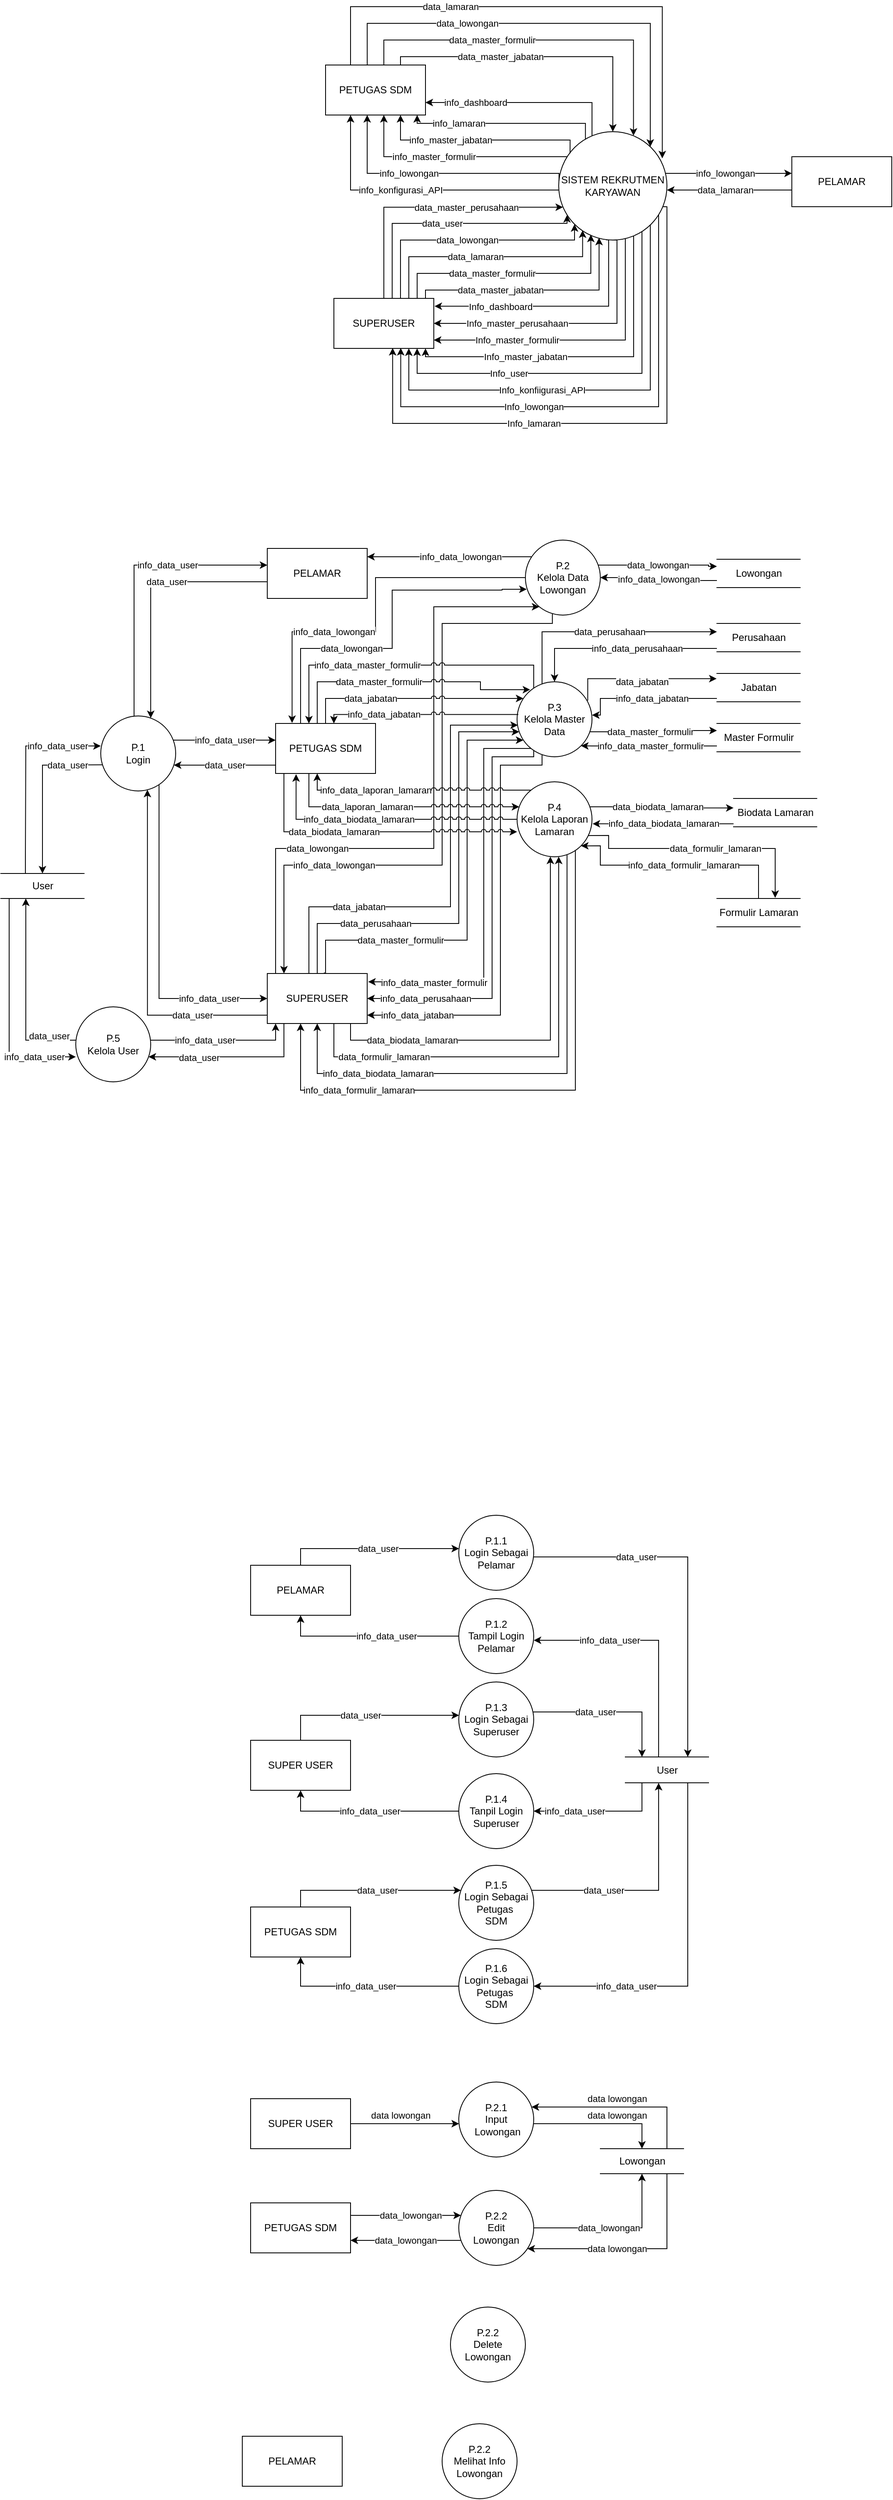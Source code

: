 <mxfile version="21.1.4" type="github">
  <diagram id="4OnkQuiGUajiTFqm5Er3" name="Page-1">
    <mxGraphModel dx="2225" dy="1805" grid="1" gridSize="10" guides="1" tooltips="1" connect="1" arrows="1" fold="1" page="1" pageScale="1" pageWidth="850" pageHeight="1100" math="0" shadow="0">
      <root>
        <mxCell id="0" />
        <mxCell id="1" parent="0" />
        <mxCell id="mXWuJuIeZDy16dcTsGSH-174" value="info_lamaran" style="edgeStyle=orthogonalEdgeStyle;rounded=0;orthogonalLoop=1;jettySize=auto;html=1;exitX=0.072;exitY=0.753;exitDx=0;exitDy=0;exitPerimeter=0;" parent="1" source="mXWuJuIeZDy16dcTsGSH-188" target="mXWuJuIeZDy16dcTsGSH-195" edge="1">
          <mxGeometry x="0.481" relative="1" as="geometry">
            <Array as="points">
              <mxPoint x="402" y="120" />
              <mxPoint x="200" y="120" />
            </Array>
            <mxPoint as="offset" />
            <mxPoint x="419.27" y="134.04" as="sourcePoint" />
            <mxPoint x="200" y="113" as="targetPoint" />
          </mxGeometry>
        </mxCell>
        <mxCell id="mXWuJuIeZDy16dcTsGSH-175" value="info_master_formulir" style="edgeStyle=orthogonalEdgeStyle;rounded=0;orthogonalLoop=1;jettySize=auto;html=1;" parent="1" source="mXWuJuIeZDy16dcTsGSH-188" target="mXWuJuIeZDy16dcTsGSH-195" edge="1">
          <mxGeometry x="0.186" relative="1" as="geometry">
            <Array as="points">
              <mxPoint x="160" y="160" />
            </Array>
            <mxPoint as="offset" />
          </mxGeometry>
        </mxCell>
        <mxCell id="mXWuJuIeZDy16dcTsGSH-176" value="info_konfigurasi_API" style="edgeStyle=orthogonalEdgeStyle;rounded=0;orthogonalLoop=1;jettySize=auto;html=1;entryX=0.25;entryY=1;entryDx=0;entryDy=0;" parent="1" source="mXWuJuIeZDy16dcTsGSH-188" target="mXWuJuIeZDy16dcTsGSH-195" edge="1">
          <mxGeometry x="0.118" relative="1" as="geometry">
            <Array as="points">
              <mxPoint x="120" y="200" />
            </Array>
            <mxPoint as="offset" />
            <mxPoint x="120" y="120" as="targetPoint" />
          </mxGeometry>
        </mxCell>
        <mxCell id="mXWuJuIeZDy16dcTsGSH-177" value="info_dashboard" style="edgeStyle=orthogonalEdgeStyle;rounded=0;orthogonalLoop=1;jettySize=auto;html=1;entryX=1;entryY=0.75;entryDx=0;entryDy=0;" parent="1" source="mXWuJuIeZDy16dcTsGSH-188" target="mXWuJuIeZDy16dcTsGSH-195" edge="1">
          <mxGeometry x="0.5" relative="1" as="geometry">
            <Array as="points">
              <mxPoint x="410" y="95" />
            </Array>
            <mxPoint as="offset" />
          </mxGeometry>
        </mxCell>
        <mxCell id="mXWuJuIeZDy16dcTsGSH-178" value="data_lowongan" style="edgeStyle=orthogonalEdgeStyle;rounded=0;orthogonalLoop=1;jettySize=auto;html=1;exitX=0.417;exitY=0;exitDx=0;exitDy=0;exitPerimeter=0;" parent="1" source="mXWuJuIeZDy16dcTsGSH-195" target="mXWuJuIeZDy16dcTsGSH-188" edge="1">
          <mxGeometry x="-0.368" relative="1" as="geometry">
            <Array as="points">
              <mxPoint x="140" />
              <mxPoint x="480" />
            </Array>
            <mxPoint as="offset" />
          </mxGeometry>
        </mxCell>
        <mxCell id="mXWuJuIeZDy16dcTsGSH-179" value="info_lowongan" style="edgeStyle=orthogonalEdgeStyle;rounded=0;orthogonalLoop=1;jettySize=auto;html=1;entryX=0;entryY=0.333;entryDx=0;entryDy=0;entryPerimeter=0;" parent="1" source="mXWuJuIeZDy16dcTsGSH-188" target="mXWuJuIeZDy16dcTsGSH-197" edge="1">
          <mxGeometry x="-0.054" relative="1" as="geometry">
            <Array as="points">
              <mxPoint x="510" y="180" />
              <mxPoint x="510" y="180" />
            </Array>
            <mxPoint as="offset" />
            <mxPoint x="648" y="170" as="targetPoint" />
          </mxGeometry>
        </mxCell>
        <mxCell id="mXWuJuIeZDy16dcTsGSH-180" value="Info_master_jabatan" style="edgeStyle=orthogonalEdgeStyle;rounded=0;orthogonalLoop=1;jettySize=auto;html=1;" parent="1" source="mXWuJuIeZDy16dcTsGSH-188" edge="1">
          <mxGeometry x="0.358" relative="1" as="geometry">
            <mxPoint x="210" y="390" as="targetPoint" />
            <Array as="points">
              <mxPoint x="460" y="400" />
              <mxPoint x="210" y="400" />
            </Array>
            <mxPoint as="offset" />
          </mxGeometry>
        </mxCell>
        <mxCell id="mXWuJuIeZDy16dcTsGSH-181" value="Info_master_formulir" style="edgeStyle=orthogonalEdgeStyle;rounded=0;orthogonalLoop=1;jettySize=auto;html=1;" parent="1" source="mXWuJuIeZDy16dcTsGSH-188" target="mXWuJuIeZDy16dcTsGSH-204" edge="1">
          <mxGeometry x="0.431" relative="1" as="geometry">
            <mxPoint x="230" y="380" as="targetPoint" />
            <Array as="points">
              <mxPoint x="450" y="380" />
            </Array>
            <mxPoint as="offset" />
          </mxGeometry>
        </mxCell>
        <mxCell id="mXWuJuIeZDy16dcTsGSH-182" value="Info_master_perusahaan" style="edgeStyle=orthogonalEdgeStyle;rounded=0;orthogonalLoop=1;jettySize=auto;html=1;entryX=1;entryY=0.5;entryDx=0;entryDy=0;exitX=1;exitY=0.5;exitDx=0;exitDy=0;" parent="1" source="mXWuJuIeZDy16dcTsGSH-188" target="mXWuJuIeZDy16dcTsGSH-204" edge="1">
          <mxGeometry x="0.385" relative="1" as="geometry">
            <Array as="points">
              <mxPoint x="440" y="260" />
              <mxPoint x="440" y="360" />
            </Array>
            <mxPoint as="offset" />
          </mxGeometry>
        </mxCell>
        <mxCell id="mXWuJuIeZDy16dcTsGSH-183" value="Info_dashboard" style="edgeStyle=orthogonalEdgeStyle;rounded=0;orthogonalLoop=1;jettySize=auto;html=1;entryX=1.007;entryY=0.157;entryDx=0;entryDy=0;exitX=0.998;exitY=0.563;exitDx=0;exitDy=0;exitPerimeter=0;entryPerimeter=0;" parent="1" source="mXWuJuIeZDy16dcTsGSH-188" target="mXWuJuIeZDy16dcTsGSH-204" edge="1">
          <mxGeometry x="0.458" y="1" relative="1" as="geometry">
            <Array as="points">
              <mxPoint x="430" y="260" />
              <mxPoint x="430" y="339" />
            </Array>
            <mxPoint as="offset" />
          </mxGeometry>
        </mxCell>
        <mxCell id="mXWuJuIeZDy16dcTsGSH-184" value="Info_user" style="edgeStyle=orthogonalEdgeStyle;rounded=0;orthogonalLoop=1;jettySize=auto;html=1;entryX=0.833;entryY=1;entryDx=0;entryDy=0;entryPerimeter=0;" parent="1" source="mXWuJuIeZDy16dcTsGSH-188" target="mXWuJuIeZDy16dcTsGSH-204" edge="1">
          <mxGeometry x="0.405" relative="1" as="geometry">
            <Array as="points">
              <mxPoint x="470" y="420" />
              <mxPoint x="200" y="420" />
            </Array>
            <mxPoint as="offset" />
          </mxGeometry>
        </mxCell>
        <mxCell id="mXWuJuIeZDy16dcTsGSH-185" value="Info_konfiigurasi_API" style="edgeStyle=orthogonalEdgeStyle;rounded=0;orthogonalLoop=1;jettySize=auto;html=1;entryX=0.75;entryY=1;entryDx=0;entryDy=0;" parent="1" source="mXWuJuIeZDy16dcTsGSH-188" target="mXWuJuIeZDy16dcTsGSH-204" edge="1">
          <mxGeometry x="0.22" relative="1" as="geometry">
            <Array as="points">
              <mxPoint x="480" y="440" />
              <mxPoint x="190" y="440" />
            </Array>
            <mxPoint as="offset" />
          </mxGeometry>
        </mxCell>
        <mxCell id="mXWuJuIeZDy16dcTsGSH-186" value="Info_lowongan" style="edgeStyle=orthogonalEdgeStyle;rounded=0;orthogonalLoop=1;jettySize=auto;html=1;entryX=0.669;entryY=0.992;entryDx=0;entryDy=0;entryPerimeter=0;" parent="1" source="mXWuJuIeZDy16dcTsGSH-188" target="mXWuJuIeZDy16dcTsGSH-204" edge="1">
          <mxGeometry x="0.246" relative="1" as="geometry">
            <Array as="points">
              <mxPoint x="490" y="460" />
              <mxPoint x="180" y="460" />
            </Array>
            <mxPoint as="offset" />
          </mxGeometry>
        </mxCell>
        <mxCell id="mXWuJuIeZDy16dcTsGSH-187" value="Info_lamaran" style="edgeStyle=orthogonalEdgeStyle;rounded=0;orthogonalLoop=1;jettySize=auto;html=1;entryX=0.588;entryY=0.992;entryDx=0;entryDy=0;entryPerimeter=0;exitX=0.741;exitY=0.064;exitDx=0;exitDy=0;exitPerimeter=0;" parent="1" source="mXWuJuIeZDy16dcTsGSH-188" target="mXWuJuIeZDy16dcTsGSH-204" edge="1">
          <mxGeometry x="0.252" relative="1" as="geometry">
            <Array as="points">
              <mxPoint x="492" y="220" />
              <mxPoint x="500" y="220" />
              <mxPoint x="500" y="480" />
              <mxPoint x="171" y="480" />
            </Array>
            <mxPoint as="offset" />
          </mxGeometry>
        </mxCell>
        <mxCell id="mXWuJuIeZDy16dcTsGSH-188" value="SISTEM REKRUTMEN KARYAWAN" style="ellipse;whiteSpace=wrap;html=1;aspect=fixed;direction=south;" parent="1" vertex="1">
          <mxGeometry x="370" y="130" width="130" height="130" as="geometry" />
        </mxCell>
        <mxCell id="mXWuJuIeZDy16dcTsGSH-189" value="data_lamaran" style="edgeStyle=orthogonalEdgeStyle;rounded=0;orthogonalLoop=1;jettySize=auto;html=1;entryX=0.246;entryY=0.043;entryDx=0;entryDy=0;entryPerimeter=0;" parent="1" source="mXWuJuIeZDy16dcTsGSH-195" target="mXWuJuIeZDy16dcTsGSH-188" edge="1">
          <mxGeometry x="-0.393" relative="1" as="geometry">
            <Array as="points">
              <mxPoint x="120" y="-20" />
              <mxPoint x="494" y="-20" />
            </Array>
            <mxPoint as="offset" />
          </mxGeometry>
        </mxCell>
        <mxCell id="mXWuJuIeZDy16dcTsGSH-190" value="data_master_formulir" style="edgeStyle=orthogonalEdgeStyle;rounded=0;orthogonalLoop=1;jettySize=auto;html=1;entryX=0.037;entryY=0.309;entryDx=0;entryDy=0;entryPerimeter=0;" parent="1" source="mXWuJuIeZDy16dcTsGSH-195" target="mXWuJuIeZDy16dcTsGSH-188" edge="1">
          <mxGeometry x="-0.28" relative="1" as="geometry">
            <Array as="points">
              <mxPoint x="160" y="20" />
              <mxPoint x="460" y="20" />
            </Array>
            <mxPoint as="offset" />
            <mxPoint x="460" y="130" as="targetPoint" />
          </mxGeometry>
        </mxCell>
        <mxCell id="mXWuJuIeZDy16dcTsGSH-191" value="" style="edgeStyle=orthogonalEdgeStyle;rounded=0;orthogonalLoop=1;jettySize=auto;html=1;exitX=0.2;exitY=0.895;exitDx=0;exitDy=0;exitPerimeter=0;" parent="1" source="mXWuJuIeZDy16dcTsGSH-188" target="mXWuJuIeZDy16dcTsGSH-195" edge="1">
          <mxGeometry x="0.041" y="10" relative="1" as="geometry">
            <Array as="points">
              <mxPoint x="384" y="140" />
              <mxPoint x="180" y="140" />
            </Array>
            <mxPoint as="offset" />
          </mxGeometry>
        </mxCell>
        <mxCell id="mXWuJuIeZDy16dcTsGSH-192" value="info_master_jabatan" style="edgeLabel;html=1;align=center;verticalAlign=middle;resizable=0;points=[];" parent="mXWuJuIeZDy16dcTsGSH-191" vertex="1" connectable="0">
          <mxGeometry x="0.24" y="1" relative="1" as="geometry">
            <mxPoint x="-5" y="-1" as="offset" />
          </mxGeometry>
        </mxCell>
        <mxCell id="mXWuJuIeZDy16dcTsGSH-193" value="info_lowongan" style="edgeStyle=orthogonalEdgeStyle;rounded=0;orthogonalLoop=1;jettySize=auto;html=1;exitX=0.451;exitY=0.997;exitDx=0;exitDy=0;exitPerimeter=0;" parent="1" source="mXWuJuIeZDy16dcTsGSH-188" target="mXWuJuIeZDy16dcTsGSH-195" edge="1">
          <mxGeometry x="0.223" relative="1" as="geometry">
            <Array as="points">
              <mxPoint x="370" y="180" />
              <mxPoint x="140" y="180" />
            </Array>
            <mxPoint as="offset" />
          </mxGeometry>
        </mxCell>
        <mxCell id="mXWuJuIeZDy16dcTsGSH-194" value="data_master_jabatan" style="edgeStyle=orthogonalEdgeStyle;rounded=0;orthogonalLoop=1;jettySize=auto;html=1;" parent="1" source="mXWuJuIeZDy16dcTsGSH-195" target="mXWuJuIeZDy16dcTsGSH-188" edge="1">
          <mxGeometry x="-0.268" relative="1" as="geometry">
            <Array as="points">
              <mxPoint x="180" y="40" />
              <mxPoint x="435" y="40" />
            </Array>
            <mxPoint as="offset" />
          </mxGeometry>
        </mxCell>
        <mxCell id="mXWuJuIeZDy16dcTsGSH-195" value="PETUGAS SDM" style="rounded=0;whiteSpace=wrap;html=1;" parent="1" vertex="1">
          <mxGeometry x="90" y="50" width="120" height="60" as="geometry" />
        </mxCell>
        <mxCell id="mXWuJuIeZDy16dcTsGSH-196" value="data_lamaran" style="edgeStyle=orthogonalEdgeStyle;rounded=0;orthogonalLoop=1;jettySize=auto;html=1;" parent="1" source="mXWuJuIeZDy16dcTsGSH-197" edge="1">
          <mxGeometry x="0.067" relative="1" as="geometry">
            <Array as="points">
              <mxPoint x="500" y="200" />
            </Array>
            <mxPoint as="offset" />
            <mxPoint x="500" y="200" as="targetPoint" />
          </mxGeometry>
        </mxCell>
        <mxCell id="mXWuJuIeZDy16dcTsGSH-197" value="PELAMAR" style="rounded=0;whiteSpace=wrap;html=1;" parent="1" vertex="1">
          <mxGeometry x="650" y="160" width="120" height="60" as="geometry" />
        </mxCell>
        <mxCell id="mXWuJuIeZDy16dcTsGSH-198" value="data_master_jabatan" style="edgeStyle=orthogonalEdgeStyle;rounded=0;orthogonalLoop=1;jettySize=auto;html=1;entryX=0.979;entryY=0.627;entryDx=0;entryDy=0;entryPerimeter=0;" parent="1" source="mXWuJuIeZDy16dcTsGSH-204" target="mXWuJuIeZDy16dcTsGSH-188" edge="1">
          <mxGeometry x="-0.289" relative="1" as="geometry">
            <Array as="points">
              <mxPoint x="210" y="320" />
              <mxPoint x="419" y="320" />
            </Array>
            <mxPoint as="offset" />
          </mxGeometry>
        </mxCell>
        <mxCell id="mXWuJuIeZDy16dcTsGSH-199" value="data_master_formulir" style="edgeStyle=orthogonalEdgeStyle;rounded=0;orthogonalLoop=1;jettySize=auto;html=1;entryX=0.95;entryY=0.703;entryDx=0;entryDy=0;entryPerimeter=0;" parent="1" source="mXWuJuIeZDy16dcTsGSH-204" target="mXWuJuIeZDy16dcTsGSH-188" edge="1">
          <mxGeometry x="-0.158" relative="1" as="geometry">
            <Array as="points">
              <mxPoint x="200" y="300" />
              <mxPoint x="409" y="300" />
            </Array>
            <mxPoint as="offset" />
          </mxGeometry>
        </mxCell>
        <mxCell id="mXWuJuIeZDy16dcTsGSH-200" value="data_lamaran" style="edgeStyle=orthogonalEdgeStyle;rounded=0;orthogonalLoop=1;jettySize=auto;html=1;entryX=0.911;entryY=0.779;entryDx=0;entryDy=0;entryPerimeter=0;" parent="1" source="mXWuJuIeZDy16dcTsGSH-204" target="mXWuJuIeZDy16dcTsGSH-188" edge="1">
          <mxGeometry x="-0.104" relative="1" as="geometry">
            <Array as="points">
              <mxPoint x="190" y="280" />
              <mxPoint x="399" y="280" />
            </Array>
            <mxPoint as="offset" />
          </mxGeometry>
        </mxCell>
        <mxCell id="mXWuJuIeZDy16dcTsGSH-201" value="data_lowongan" style="edgeStyle=orthogonalEdgeStyle;rounded=0;orthogonalLoop=1;jettySize=auto;html=1;entryX=1;entryY=1;entryDx=0;entryDy=0;" parent="1" source="mXWuJuIeZDy16dcTsGSH-204" target="mXWuJuIeZDy16dcTsGSH-188" edge="1">
          <mxGeometry x="0.007" relative="1" as="geometry">
            <Array as="points">
              <mxPoint x="180" y="260" />
              <mxPoint x="389" y="260" />
            </Array>
            <mxPoint as="offset" />
          </mxGeometry>
        </mxCell>
        <mxCell id="mXWuJuIeZDy16dcTsGSH-202" value="data_user" style="edgeStyle=orthogonalEdgeStyle;rounded=0;orthogonalLoop=1;jettySize=auto;html=1;entryX=0.769;entryY=0.923;entryDx=0;entryDy=0;entryPerimeter=0;" parent="1" source="mXWuJuIeZDy16dcTsGSH-204" target="mXWuJuIeZDy16dcTsGSH-188" edge="1">
          <mxGeometry x="-0.033" relative="1" as="geometry">
            <Array as="points">
              <mxPoint x="170" y="240" />
              <mxPoint x="380" y="240" />
            </Array>
            <mxPoint as="offset" />
          </mxGeometry>
        </mxCell>
        <mxCell id="mXWuJuIeZDy16dcTsGSH-203" value="data_master_perusahaan" style="edgeStyle=orthogonalEdgeStyle;rounded=0;orthogonalLoop=1;jettySize=auto;html=1;entryX=0.697;entryY=0.96;entryDx=0;entryDy=0;entryPerimeter=0;" parent="1" source="mXWuJuIeZDy16dcTsGSH-204" target="mXWuJuIeZDy16dcTsGSH-188" edge="1">
          <mxGeometry x="0.283" relative="1" as="geometry">
            <mxPoint x="370" y="220" as="targetPoint" />
            <Array as="points">
              <mxPoint x="160" y="221" />
            </Array>
            <mxPoint as="offset" />
          </mxGeometry>
        </mxCell>
        <mxCell id="mXWuJuIeZDy16dcTsGSH-204" value="SUPERUSER" style="rounded=0;whiteSpace=wrap;html=1;" parent="1" vertex="1">
          <mxGeometry x="100" y="330" width="120" height="60" as="geometry" />
        </mxCell>
        <mxCell id="mXWuJuIeZDy16dcTsGSH-205" value="data_user" style="edgeStyle=orthogonalEdgeStyle;rounded=0;orthogonalLoop=1;jettySize=auto;html=1;entryX=0.5;entryY=0;entryDx=0;entryDy=0;exitX=0.028;exitY=0.651;exitDx=0;exitDy=0;exitPerimeter=0;" parent="1" source="mXWuJuIeZDy16dcTsGSH-209" target="mXWuJuIeZDy16dcTsGSH-225" edge="1">
          <mxGeometry x="-0.58" relative="1" as="geometry">
            <mxPoint x="-180.0" y="884" as="sourcePoint" />
            <mxPoint x="-270" y="884" as="targetPoint" />
            <Array as="points">
              <mxPoint x="-180" y="890" />
              <mxPoint x="-250" y="890" />
            </Array>
            <mxPoint as="offset" />
          </mxGeometry>
        </mxCell>
        <mxCell id="mXWuJuIeZDy16dcTsGSH-206" value="info_data_user" style="edgeStyle=orthogonalEdgeStyle;rounded=0;orthogonalLoop=1;jettySize=auto;html=1;" parent="1" source="mXWuJuIeZDy16dcTsGSH-209" edge="1">
          <mxGeometry x="0.296" relative="1" as="geometry">
            <Array as="points">
              <mxPoint x="-140" y="650" />
              <mxPoint x="20" y="650" />
            </Array>
            <mxPoint as="offset" />
            <mxPoint x="20" y="650" as="targetPoint" />
          </mxGeometry>
        </mxCell>
        <mxCell id="mXWuJuIeZDy16dcTsGSH-207" value="info_data_user" style="edgeStyle=orthogonalEdgeStyle;rounded=0;orthogonalLoop=1;jettySize=auto;html=1;" parent="1" source="mXWuJuIeZDy16dcTsGSH-209" edge="1">
          <mxGeometry relative="1" as="geometry">
            <mxPoint x="30" y="860" as="targetPoint" />
            <Array as="points">
              <mxPoint x="30" y="860" />
            </Array>
          </mxGeometry>
        </mxCell>
        <mxCell id="mXWuJuIeZDy16dcTsGSH-208" value="info_data_user" style="edgeStyle=orthogonalEdgeStyle;rounded=0;orthogonalLoop=1;jettySize=auto;html=1;entryX=0;entryY=0.5;entryDx=0;entryDy=0;" parent="1" source="mXWuJuIeZDy16dcTsGSH-209" target="mXWuJuIeZDy16dcTsGSH-222" edge="1">
          <mxGeometry x="0.638" relative="1" as="geometry">
            <Array as="points">
              <mxPoint x="-110" y="1170" />
            </Array>
            <mxPoint as="offset" />
            <mxPoint x="20" y="1180" as="targetPoint" />
          </mxGeometry>
        </mxCell>
        <mxCell id="mXWuJuIeZDy16dcTsGSH-209" value="&lt;div&gt;P.1&lt;/div&gt;&lt;div&gt;Login&lt;br&gt;&lt;/div&gt;" style="ellipse;whiteSpace=wrap;html=1;aspect=fixed;" parent="1" vertex="1">
          <mxGeometry x="-180" y="831" width="90" height="90" as="geometry" />
        </mxCell>
        <mxCell id="mXWuJuIeZDy16dcTsGSH-210" value="data_user" style="edgeStyle=orthogonalEdgeStyle;rounded=0;orthogonalLoop=1;jettySize=auto;html=1;" parent="1" source="mXWuJuIeZDy16dcTsGSH-212" target="mXWuJuIeZDy16dcTsGSH-209" edge="1">
          <mxGeometry relative="1" as="geometry">
            <Array as="points">
              <mxPoint x="-60" y="890" />
              <mxPoint x="-60" y="890" />
            </Array>
          </mxGeometry>
        </mxCell>
        <mxCell id="mXWuJuIeZDy16dcTsGSH-211" value="data_lowongan" style="edgeStyle=orthogonalEdgeStyle;rounded=0;orthogonalLoop=1;jettySize=auto;html=1;entryX=0.017;entryY=0.656;entryDx=0;entryDy=0;entryPerimeter=0;" parent="1" source="mXWuJuIeZDy16dcTsGSH-212" target="mXWuJuIeZDy16dcTsGSH-232" edge="1">
          <mxGeometry x="-0.302" relative="1" as="geometry">
            <Array as="points">
              <mxPoint x="60" y="750" />
              <mxPoint x="170" y="750" />
              <mxPoint x="170" y="680" />
              <mxPoint x="302" y="680" />
            </Array>
            <mxPoint as="offset" />
          </mxGeometry>
        </mxCell>
        <mxCell id="mXWuJuIeZDy16dcTsGSH-212" value="PETUGAS SDM" style="rounded=0;whiteSpace=wrap;html=1;" parent="1" vertex="1">
          <mxGeometry x="30" y="840" width="120" height="60" as="geometry" />
        </mxCell>
        <mxCell id="mXWuJuIeZDy16dcTsGSH-213" value="data_user" style="edgeStyle=orthogonalEdgeStyle;rounded=0;orthogonalLoop=1;jettySize=auto;html=1;" parent="1" source="mXWuJuIeZDy16dcTsGSH-214" target="mXWuJuIeZDy16dcTsGSH-209" edge="1">
          <mxGeometry x="-0.201" relative="1" as="geometry">
            <Array as="points">
              <mxPoint x="-120" y="670" />
            </Array>
            <mxPoint as="offset" />
          </mxGeometry>
        </mxCell>
        <mxCell id="mXWuJuIeZDy16dcTsGSH-214" value="PELAMAR" style="rounded=0;whiteSpace=wrap;html=1;" parent="1" vertex="1">
          <mxGeometry x="20" y="630" width="120" height="60" as="geometry" />
        </mxCell>
        <mxCell id="mXWuJuIeZDy16dcTsGSH-215" value="data_user" style="edgeStyle=orthogonalEdgeStyle;rounded=0;orthogonalLoop=1;jettySize=auto;html=1;entryX=0.623;entryY=0.984;entryDx=0;entryDy=0;entryPerimeter=0;" parent="1" source="mXWuJuIeZDy16dcTsGSH-222" target="mXWuJuIeZDy16dcTsGSH-209" edge="1">
          <mxGeometry x="-0.566" relative="1" as="geometry">
            <Array as="points">
              <mxPoint x="-124" y="1190" />
            </Array>
            <mxPoint as="offset" />
            <mxPoint x="-120" y="920" as="targetPoint" />
          </mxGeometry>
        </mxCell>
        <mxCell id="mXWuJuIeZDy16dcTsGSH-216" value="data_lowongan" style="edgeStyle=orthogonalEdgeStyle;rounded=0;orthogonalLoop=1;jettySize=auto;html=1;" parent="1" source="mXWuJuIeZDy16dcTsGSH-222" target="mXWuJuIeZDy16dcTsGSH-232" edge="1">
          <mxGeometry x="-0.471" relative="1" as="geometry">
            <mxPoint x="200" y="690" as="targetPoint" />
            <Array as="points">
              <mxPoint x="30" y="990" />
              <mxPoint x="220" y="990" />
              <mxPoint x="220" y="700" />
            </Array>
            <mxPoint as="offset" />
          </mxGeometry>
        </mxCell>
        <mxCell id="mXWuJuIeZDy16dcTsGSH-217" value="data_jabatan" style="edgeStyle=orthogonalEdgeStyle;rounded=0;orthogonalLoop=1;jettySize=auto;html=1;entryX=0.011;entryY=0.578;entryDx=0;entryDy=0;entryPerimeter=0;" parent="1" source="mXWuJuIeZDy16dcTsGSH-222" target="mXWuJuIeZDy16dcTsGSH-243" edge="1">
          <mxGeometry x="-0.49" relative="1" as="geometry">
            <Array as="points">
              <mxPoint x="70" y="1060" />
              <mxPoint x="240" y="1060" />
              <mxPoint x="240" y="842" />
            </Array>
            <mxPoint as="offset" />
          </mxGeometry>
        </mxCell>
        <mxCell id="mXWuJuIeZDy16dcTsGSH-218" value="data_master_formulir" style="edgeStyle=orthogonalEdgeStyle;rounded=0;orthogonalLoop=1;jettySize=auto;html=1;exitX=0.572;exitY=-0.022;exitDx=0;exitDy=0;exitPerimeter=0;" parent="1" source="mXWuJuIeZDy16dcTsGSH-222" target="mXWuJuIeZDy16dcTsGSH-243" edge="1">
          <mxGeometry x="-0.49" relative="1" as="geometry">
            <mxPoint x="270" y="870" as="targetPoint" />
            <Array as="points">
              <mxPoint x="89" y="1140" />
              <mxPoint x="90" y="1140" />
              <mxPoint x="90" y="1100" />
              <mxPoint x="260" y="1100" />
              <mxPoint x="260" y="860" />
            </Array>
            <mxPoint as="offset" />
          </mxGeometry>
        </mxCell>
        <mxCell id="mXWuJuIeZDy16dcTsGSH-219" value="data_biodata_lamaran" style="edgeStyle=orthogonalEdgeStyle;rounded=0;orthogonalLoop=1;jettySize=auto;html=1;" parent="1" source="mXWuJuIeZDy16dcTsGSH-222" target="mXWuJuIeZDy16dcTsGSH-250" edge="1">
          <mxGeometry x="-0.609" relative="1" as="geometry">
            <Array as="points">
              <mxPoint x="120" y="1220" />
              <mxPoint x="360" y="1220" />
            </Array>
            <mxPoint as="offset" />
          </mxGeometry>
        </mxCell>
        <mxCell id="mXWuJuIeZDy16dcTsGSH-220" value="data_formulir_lamaran" style="edgeStyle=orthogonalEdgeStyle;rounded=0;orthogonalLoop=1;jettySize=auto;html=1;" parent="1" source="mXWuJuIeZDy16dcTsGSH-222" target="mXWuJuIeZDy16dcTsGSH-250" edge="1">
          <mxGeometry x="-0.637" relative="1" as="geometry">
            <Array as="points">
              <mxPoint x="100" y="1240" />
              <mxPoint x="370" y="1240" />
            </Array>
            <mxPoint as="offset" />
            <mxPoint x="370" y="1010" as="targetPoint" />
          </mxGeometry>
        </mxCell>
        <mxCell id="mXWuJuIeZDy16dcTsGSH-221" value="data_user" style="edgeStyle=orthogonalEdgeStyle;rounded=0;orthogonalLoop=1;jettySize=auto;html=1;exitX=0.21;exitY=0.999;exitDx=0;exitDy=0;exitPerimeter=0;" parent="1" source="mXWuJuIeZDy16dcTsGSH-222" target="mXWuJuIeZDy16dcTsGSH-253" edge="1">
          <mxGeometry x="0.418" y="1" relative="1" as="geometry">
            <Array as="points">
              <mxPoint x="40" y="1200" />
              <mxPoint x="40" y="1240" />
            </Array>
            <mxPoint as="offset" />
          </mxGeometry>
        </mxCell>
        <mxCell id="mXWuJuIeZDy16dcTsGSH-222" value="SUPERUSER" style="rounded=0;whiteSpace=wrap;html=1;" parent="1" vertex="1">
          <mxGeometry x="20" y="1140" width="120" height="60" as="geometry" />
        </mxCell>
        <mxCell id="mXWuJuIeZDy16dcTsGSH-223" value="info_data_user" style="edgeStyle=orthogonalEdgeStyle;rounded=0;orthogonalLoop=1;jettySize=auto;html=1;entryX=0;entryY=0.5;entryDx=0;entryDy=0;exitX=0.295;exitY=0.047;exitDx=0;exitDy=0;exitPerimeter=0;" parent="1" source="mXWuJuIeZDy16dcTsGSH-225" edge="1">
          <mxGeometry x="0.576" relative="1" as="geometry">
            <mxPoint x="-280" y="1000" as="sourcePoint" />
            <mxPoint x="-180.0" y="867" as="targetPoint" />
            <Array as="points">
              <mxPoint x="-270" y="1000" />
              <mxPoint x="-270" y="1000" />
              <mxPoint x="-270" y="867" />
            </Array>
            <mxPoint as="offset" />
          </mxGeometry>
        </mxCell>
        <mxCell id="mXWuJuIeZDy16dcTsGSH-224" value="info_data_user" style="edgeStyle=orthogonalEdgeStyle;rounded=0;orthogonalLoop=1;jettySize=auto;html=1;entryX=0;entryY=0.667;entryDx=0;entryDy=0;entryPerimeter=0;" parent="1" source="mXWuJuIeZDy16dcTsGSH-225" target="mXWuJuIeZDy16dcTsGSH-253" edge="1">
          <mxGeometry x="0.63" relative="1" as="geometry">
            <Array as="points">
              <mxPoint x="-290" y="1240" />
            </Array>
            <mxPoint as="offset" />
          </mxGeometry>
        </mxCell>
        <mxCell id="mXWuJuIeZDy16dcTsGSH-225" value="User" style="html=1;dashed=0;whitespace=wrap;shape=partialRectangle;right=0;left=0;" parent="1" vertex="1">
          <mxGeometry x="-300" y="1020" width="100" height="30" as="geometry" />
        </mxCell>
        <mxCell id="mXWuJuIeZDy16dcTsGSH-226" value="info_data_lowongan" style="edgeStyle=orthogonalEdgeStyle;rounded=0;orthogonalLoop=1;jettySize=auto;html=1;entryX=1;entryY=0.5;entryDx=0;entryDy=0;exitX=0;exitY=0.75;exitDx=0;exitDy=0;" parent="1" source="mXWuJuIeZDy16dcTsGSH-227" target="mXWuJuIeZDy16dcTsGSH-232" edge="1">
          <mxGeometry relative="1" as="geometry">
            <mxPoint x="600" y="722" as="sourcePoint" />
            <mxPoint x="380" y="722" as="targetPoint" />
          </mxGeometry>
        </mxCell>
        <mxCell id="mXWuJuIeZDy16dcTsGSH-227" value="Lowongan" style="html=1;dashed=0;whitespace=wrap;shape=partialRectangle;right=0;left=0;" parent="1" vertex="1">
          <mxGeometry x="560" y="643" width="100" height="34" as="geometry" />
        </mxCell>
        <mxCell id="mXWuJuIeZDy16dcTsGSH-228" value="info_data_lowongan" style="edgeStyle=orthogonalEdgeStyle;rounded=0;orthogonalLoop=1;jettySize=auto;html=1;exitX=0.333;exitY=0.222;exitDx=0;exitDy=0;exitPerimeter=0;" parent="1" source="mXWuJuIeZDy16dcTsGSH-232" edge="1">
          <mxGeometry x="-0.021" relative="1" as="geometry">
            <Array as="points">
              <mxPoint x="140" y="640" />
            </Array>
            <mxPoint as="offset" />
            <mxPoint x="140" y="640" as="targetPoint" />
          </mxGeometry>
        </mxCell>
        <mxCell id="mXWuJuIeZDy16dcTsGSH-229" value="data_lowongan" style="edgeStyle=orthogonalEdgeStyle;rounded=0;orthogonalLoop=1;jettySize=auto;html=1;entryX=0;entryY=0.25;entryDx=0;entryDy=0;" parent="1" source="mXWuJuIeZDy16dcTsGSH-232" target="mXWuJuIeZDy16dcTsGSH-227" edge="1">
          <mxGeometry relative="1" as="geometry">
            <mxPoint x="430" y="655" as="sourcePoint" />
            <mxPoint x="550" y="650" as="targetPoint" />
            <Array as="points">
              <mxPoint x="550" y="650" />
              <mxPoint x="550" y="652" />
            </Array>
          </mxGeometry>
        </mxCell>
        <mxCell id="mXWuJuIeZDy16dcTsGSH-230" value="info_data_lowongan" style="edgeStyle=orthogonalEdgeStyle;rounded=0;orthogonalLoop=1;jettySize=auto;html=1;entryX=0.165;entryY=-0.01;entryDx=0;entryDy=0;entryPerimeter=0;" parent="1" source="mXWuJuIeZDy16dcTsGSH-232" target="mXWuJuIeZDy16dcTsGSH-212" edge="1">
          <mxGeometry x="0.298" relative="1" as="geometry">
            <Array as="points">
              <mxPoint x="150" y="665" />
              <mxPoint x="150" y="730" />
              <mxPoint x="50" y="730" />
            </Array>
            <mxPoint as="offset" />
          </mxGeometry>
        </mxCell>
        <mxCell id="mXWuJuIeZDy16dcTsGSH-231" value="info_data_lowongan" style="edgeStyle=orthogonalEdgeStyle;rounded=0;orthogonalLoop=1;jettySize=auto;html=1;entryX=0.167;entryY=0;entryDx=0;entryDy=0;entryPerimeter=0;exitX=0.36;exitY=0.974;exitDx=0;exitDy=0;exitPerimeter=0;" parent="1" source="mXWuJuIeZDy16dcTsGSH-232" target="mXWuJuIeZDy16dcTsGSH-222" edge="1">
          <mxGeometry x="0.496" relative="1" as="geometry">
            <mxPoint x="40" y="1101" as="targetPoint" />
            <Array as="points">
              <mxPoint x="362" y="720" />
              <mxPoint x="230" y="720" />
              <mxPoint x="230" y="1010" />
              <mxPoint x="40" y="1010" />
            </Array>
            <mxPoint as="offset" />
          </mxGeometry>
        </mxCell>
        <mxCell id="mXWuJuIeZDy16dcTsGSH-232" value="&lt;div&gt;P.2&lt;/div&gt;&lt;div&gt;Kelola Data Lowongan&lt;br&gt;&lt;/div&gt;" style="ellipse;whiteSpace=wrap;html=1;aspect=fixed;" parent="1" vertex="1">
          <mxGeometry x="330" y="620" width="90" height="90" as="geometry" />
        </mxCell>
        <mxCell id="mXWuJuIeZDy16dcTsGSH-233" value="data_master_formulir" style="edgeStyle=orthogonalEdgeStyle;rounded=0;orthogonalLoop=1;jettySize=auto;html=1;exitX=0.25;exitY=0;exitDx=0;exitDy=0;entryX=0.175;entryY=0.105;entryDx=0;entryDy=0;entryPerimeter=0;jumpStyle=arc;" parent="1" source="mXWuJuIeZDy16dcTsGSH-212" target="mXWuJuIeZDy16dcTsGSH-243" edge="1">
          <mxGeometry x="-0.141" relative="1" as="geometry">
            <mxPoint x="70" y="840" as="sourcePoint" />
            <mxPoint x="280" y="790" as="targetPoint" />
            <Array as="points">
              <mxPoint x="80" y="840" />
              <mxPoint x="80" y="790" />
              <mxPoint x="276" y="790" />
              <mxPoint x="276" y="800" />
            </Array>
            <mxPoint as="offset" />
          </mxGeometry>
        </mxCell>
        <mxCell id="mXWuJuIeZDy16dcTsGSH-234" value="info_data_master_formulir" style="edgeStyle=orthogonalEdgeStyle;rounded=0;orthogonalLoop=1;jettySize=auto;html=1;jumpStyle=arc;" parent="1" source="mXWuJuIeZDy16dcTsGSH-243" edge="1">
          <mxGeometry x="0.238" relative="1" as="geometry">
            <mxPoint x="70" y="840" as="targetPoint" />
            <Array as="points">
              <mxPoint x="340" y="770" />
              <mxPoint x="70" y="770" />
            </Array>
            <mxPoint as="offset" />
          </mxGeometry>
        </mxCell>
        <mxCell id="mXWuJuIeZDy16dcTsGSH-235" value="data_perusahaan" style="edgeStyle=orthogonalEdgeStyle;rounded=0;orthogonalLoop=1;jettySize=auto;html=1;entryX=0;entryY=0.294;entryDx=0;entryDy=0;entryPerimeter=0;" parent="1" source="mXWuJuIeZDy16dcTsGSH-243" target="mXWuJuIeZDy16dcTsGSH-263" edge="1">
          <mxGeometry x="0.054" relative="1" as="geometry">
            <Array as="points">
              <mxPoint x="350" y="730" />
            </Array>
            <mxPoint as="offset" />
            <mxPoint x="510" y="740" as="targetPoint" />
          </mxGeometry>
        </mxCell>
        <mxCell id="mXWuJuIeZDy16dcTsGSH-236" value="data_jabatan" style="edgeStyle=orthogonalEdgeStyle;rounded=0;orthogonalLoop=1;jettySize=auto;html=1;entryX=-0.004;entryY=0.185;entryDx=0;entryDy=0;exitX=0.943;exitY=0.252;exitDx=0;exitDy=0;exitPerimeter=0;entryPerimeter=0;" parent="1" source="mXWuJuIeZDy16dcTsGSH-243" target="mXWuJuIeZDy16dcTsGSH-261" edge="1">
          <mxGeometry x="0.013" y="-4" relative="1" as="geometry">
            <Array as="points">
              <mxPoint x="405" y="786" />
            </Array>
            <mxPoint as="offset" />
          </mxGeometry>
        </mxCell>
        <mxCell id="mXWuJuIeZDy16dcTsGSH-237" value="data_master_formulir" style="edgeStyle=orthogonalEdgeStyle;rounded=0;orthogonalLoop=1;jettySize=auto;html=1;entryX=0;entryY=0.25;entryDx=0;entryDy=0;" parent="1" source="mXWuJuIeZDy16dcTsGSH-243" target="mXWuJuIeZDy16dcTsGSH-259" edge="1">
          <mxGeometry x="-0.054" relative="1" as="geometry">
            <Array as="points">
              <mxPoint x="520" y="850" />
            </Array>
            <mxPoint as="offset" />
          </mxGeometry>
        </mxCell>
        <mxCell id="mXWuJuIeZDy16dcTsGSH-238" value="" style="edgeStyle=orthogonalEdgeStyle;rounded=0;orthogonalLoop=1;jettySize=auto;html=1;exitX=0.333;exitY=0;exitDx=0;exitDy=0;exitPerimeter=0;" parent="1" source="mXWuJuIeZDy16dcTsGSH-222" target="mXWuJuIeZDy16dcTsGSH-243" edge="1">
          <mxGeometry x="0.702" relative="1" as="geometry">
            <mxPoint x="60" y="1099" as="sourcePoint" />
            <Array as="points">
              <mxPoint x="80" y="1140" />
              <mxPoint x="80" y="1080" />
              <mxPoint x="250" y="1080" />
              <mxPoint x="250" y="850" />
            </Array>
            <mxPoint as="offset" />
          </mxGeometry>
        </mxCell>
        <mxCell id="mXWuJuIeZDy16dcTsGSH-239" value="data_perusahaan" style="edgeLabel;html=1;align=center;verticalAlign=middle;resizable=0;points=[];" parent="mXWuJuIeZDy16dcTsGSH-238" vertex="1" connectable="0">
          <mxGeometry x="-0.672" y="-1" relative="1" as="geometry">
            <mxPoint x="59" y="-1" as="offset" />
          </mxGeometry>
        </mxCell>
        <mxCell id="mXWuJuIeZDy16dcTsGSH-240" value="info_data_master_formulir" style="edgeStyle=orthogonalEdgeStyle;rounded=0;orthogonalLoop=1;jettySize=auto;html=1;entryX=1.01;entryY=0.178;entryDx=0;entryDy=0;entryPerimeter=0;" parent="1" source="mXWuJuIeZDy16dcTsGSH-243" target="mXWuJuIeZDy16dcTsGSH-222" edge="1">
          <mxGeometry x="0.666" y="1" relative="1" as="geometry">
            <Array as="points">
              <mxPoint x="280" y="870" />
              <mxPoint x="280" y="1150" />
              <mxPoint x="141" y="1150" />
            </Array>
            <mxPoint as="offset" />
            <mxPoint x="141" y="1151" as="targetPoint" />
          </mxGeometry>
        </mxCell>
        <mxCell id="mXWuJuIeZDy16dcTsGSH-241" value="info_data_perusahaan" style="edgeStyle=orthogonalEdgeStyle;rounded=0;orthogonalLoop=1;jettySize=auto;html=1;entryX=1;entryY=0.5;entryDx=0;entryDy=0;" parent="1" target="mXWuJuIeZDy16dcTsGSH-222" edge="1">
          <mxGeometry x="0.72" relative="1" as="geometry">
            <mxPoint x="340" y="870" as="sourcePoint" />
            <Array as="points">
              <mxPoint x="340" y="880" />
              <mxPoint x="290" y="880" />
              <mxPoint x="290" y="1170" />
            </Array>
            <mxPoint as="offset" />
          </mxGeometry>
        </mxCell>
        <mxCell id="mXWuJuIeZDy16dcTsGSH-242" value="info_data_jataban" style="edgeStyle=orthogonalEdgeStyle;rounded=0;orthogonalLoop=1;jettySize=auto;html=1;" parent="1" source="mXWuJuIeZDy16dcTsGSH-243" edge="1">
          <mxGeometry x="0.77" relative="1" as="geometry">
            <mxPoint x="140" y="1190" as="targetPoint" />
            <Array as="points">
              <mxPoint x="350" y="890" />
              <mxPoint x="300" y="890" />
              <mxPoint x="300" y="1190" />
            </Array>
            <mxPoint as="offset" />
          </mxGeometry>
        </mxCell>
        <mxCell id="mXWuJuIeZDy16dcTsGSH-243" value="&lt;div&gt;P.3&lt;/div&gt;&lt;div&gt;Kelola Master Data&lt;br&gt;&lt;/div&gt;" style="ellipse;whiteSpace=wrap;html=1;aspect=fixed;" parent="1" vertex="1">
          <mxGeometry x="320" y="790" width="90" height="90" as="geometry" />
        </mxCell>
        <mxCell id="mXWuJuIeZDy16dcTsGSH-244" value="info_data_laporan_lamaran" style="edgeStyle=orthogonalEdgeStyle;rounded=0;orthogonalLoop=1;jettySize=auto;html=1;jumpStyle=arc;" parent="1" source="mXWuJuIeZDy16dcTsGSH-250" target="mXWuJuIeZDy16dcTsGSH-212" edge="1">
          <mxGeometry x="0.349" relative="1" as="geometry">
            <Array as="points">
              <mxPoint x="80" y="920" />
            </Array>
            <mxPoint as="offset" />
          </mxGeometry>
        </mxCell>
        <mxCell id="mXWuJuIeZDy16dcTsGSH-245" value="data_biodata_lamaran" style="edgeStyle=orthogonalEdgeStyle;rounded=0;orthogonalLoop=1;jettySize=auto;html=1;entryX=0;entryY=0.333;entryDx=0;entryDy=0;entryPerimeter=0;" parent="1" source="mXWuJuIeZDy16dcTsGSH-250" target="mXWuJuIeZDy16dcTsGSH-257" edge="1">
          <mxGeometry x="-0.061" relative="1" as="geometry">
            <Array as="points">
              <mxPoint x="490" y="940" />
              <mxPoint x="530" y="941" />
            </Array>
            <mxPoint as="offset" />
          </mxGeometry>
        </mxCell>
        <mxCell id="mXWuJuIeZDy16dcTsGSH-246" value="data_formulir_lamaran" style="edgeStyle=orthogonalEdgeStyle;rounded=0;orthogonalLoop=1;jettySize=auto;html=1;entryX=0.709;entryY=-0.021;entryDx=0;entryDy=0;exitX=0.952;exitY=0.716;exitDx=0;exitDy=0;exitPerimeter=0;entryPerimeter=0;" parent="1" source="mXWuJuIeZDy16dcTsGSH-250" target="mXWuJuIeZDy16dcTsGSH-255" edge="1">
          <mxGeometry x="0.115" relative="1" as="geometry">
            <Array as="points">
              <mxPoint x="430" y="974" />
              <mxPoint x="430" y="990" />
              <mxPoint x="630" y="990" />
              <mxPoint x="630" y="1049" />
            </Array>
            <mxPoint x="550" y="1010" as="targetPoint" />
            <mxPoint as="offset" />
          </mxGeometry>
        </mxCell>
        <mxCell id="mXWuJuIeZDy16dcTsGSH-247" value="info_data_biodata_lamaran" style="edgeStyle=orthogonalEdgeStyle;rounded=0;orthogonalLoop=1;jettySize=auto;html=1;entryX=0.205;entryY=1.014;entryDx=0;entryDy=0;entryPerimeter=0;jumpStyle=arc;" parent="1" source="mXWuJuIeZDy16dcTsGSH-250" target="mXWuJuIeZDy16dcTsGSH-212" edge="1">
          <mxGeometry x="0.189" relative="1" as="geometry">
            <mxPoint as="offset" />
          </mxGeometry>
        </mxCell>
        <mxCell id="mXWuJuIeZDy16dcTsGSH-248" value="info_data_biodata_lamaran" style="edgeStyle=orthogonalEdgeStyle;rounded=0;orthogonalLoop=1;jettySize=auto;html=1;exitX=0.316;exitY=0.964;exitDx=0;exitDy=0;exitPerimeter=0;" parent="1" source="mXWuJuIeZDy16dcTsGSH-250" edge="1">
          <mxGeometry x="0.593" relative="1" as="geometry">
            <mxPoint x="350" y="1010" as="sourcePoint" />
            <Array as="points">
              <mxPoint x="380" y="997" />
              <mxPoint x="380" y="1260" />
              <mxPoint x="80" y="1260" />
              <mxPoint x="80" y="1200" />
            </Array>
            <mxPoint as="offset" />
            <mxPoint x="80" y="1200" as="targetPoint" />
          </mxGeometry>
        </mxCell>
        <mxCell id="mXWuJuIeZDy16dcTsGSH-249" value="info_data_formulir_lamaran" style="edgeStyle=orthogonalEdgeStyle;rounded=0;orthogonalLoop=1;jettySize=auto;html=1;" parent="1" source="mXWuJuIeZDy16dcTsGSH-250" edge="1">
          <mxGeometry x="0.57" relative="1" as="geometry">
            <mxPoint x="60" y="1200" as="targetPoint" />
            <Array as="points">
              <mxPoint x="390" y="1280" />
              <mxPoint x="60" y="1280" />
            </Array>
            <mxPoint as="offset" />
          </mxGeometry>
        </mxCell>
        <mxCell id="mXWuJuIeZDy16dcTsGSH-250" value="&lt;div&gt;P.4&lt;/div&gt;&lt;div&gt;Kelola Laporan Lamaran&lt;br&gt;&lt;/div&gt;" style="ellipse;whiteSpace=wrap;html=1;aspect=fixed;" parent="1" vertex="1">
          <mxGeometry x="320" y="910" width="90" height="90" as="geometry" />
        </mxCell>
        <mxCell id="mXWuJuIeZDy16dcTsGSH-251" value="info_data_user" style="edgeStyle=orthogonalEdgeStyle;rounded=0;orthogonalLoop=1;jettySize=auto;html=1;" parent="1" source="mXWuJuIeZDy16dcTsGSH-253" edge="1">
          <mxGeometry x="-0.231" relative="1" as="geometry">
            <mxPoint x="30" y="1200" as="targetPoint" />
            <Array as="points">
              <mxPoint x="30" y="1220" />
            </Array>
            <mxPoint as="offset" />
          </mxGeometry>
        </mxCell>
        <mxCell id="mXWuJuIeZDy16dcTsGSH-252" value="data_user" style="edgeStyle=orthogonalEdgeStyle;rounded=0;orthogonalLoop=1;jettySize=auto;html=1;" parent="1" source="mXWuJuIeZDy16dcTsGSH-253" edge="1">
          <mxGeometry x="-0.721" y="-5" relative="1" as="geometry">
            <mxPoint x="-270" y="1050" as="targetPoint" />
            <Array as="points">
              <mxPoint x="-270" y="1220" />
            </Array>
            <mxPoint as="offset" />
          </mxGeometry>
        </mxCell>
        <mxCell id="mXWuJuIeZDy16dcTsGSH-253" value="&lt;div&gt;P.5&lt;/div&gt;&lt;div&gt;Kelola User&lt;br&gt;&lt;/div&gt;" style="ellipse;whiteSpace=wrap;html=1;aspect=fixed;" parent="1" vertex="1">
          <mxGeometry x="-210" y="1180" width="90" height="90" as="geometry" />
        </mxCell>
        <mxCell id="mXWuJuIeZDy16dcTsGSH-254" value="info_data_formulir_lamaran" style="edgeStyle=orthogonalEdgeStyle;rounded=0;orthogonalLoop=1;jettySize=auto;html=1;entryX=1;entryY=1;entryDx=0;entryDy=0;" parent="1" source="mXWuJuIeZDy16dcTsGSH-255" target="mXWuJuIeZDy16dcTsGSH-250" edge="1">
          <mxGeometry x="-0.059" relative="1" as="geometry">
            <Array as="points">
              <mxPoint x="610" y="1010" />
              <mxPoint x="420" y="1010" />
              <mxPoint x="420" y="987" />
            </Array>
            <mxPoint as="offset" />
          </mxGeometry>
        </mxCell>
        <mxCell id="mXWuJuIeZDy16dcTsGSH-255" value="Formulir Lamaran" style="html=1;dashed=0;whitespace=wrap;shape=partialRectangle;right=0;left=0;" parent="1" vertex="1">
          <mxGeometry x="560" y="1050" width="100" height="34" as="geometry" />
        </mxCell>
        <mxCell id="mXWuJuIeZDy16dcTsGSH-256" value="info_data_biodata_lamaran" style="edgeStyle=orthogonalEdgeStyle;rounded=0;orthogonalLoop=1;jettySize=auto;html=1;entryX=1.008;entryY=0.56;entryDx=0;entryDy=0;entryPerimeter=0;" parent="1" source="mXWuJuIeZDy16dcTsGSH-257" target="mXWuJuIeZDy16dcTsGSH-250" edge="1">
          <mxGeometry x="-0.003" relative="1" as="geometry">
            <mxPoint x="380" y="970" as="targetPoint" />
            <Array as="points">
              <mxPoint x="411" y="960" />
            </Array>
            <mxPoint as="offset" />
          </mxGeometry>
        </mxCell>
        <mxCell id="mXWuJuIeZDy16dcTsGSH-257" value="Biodata Lamaran" style="html=1;dashed=0;whitespace=wrap;shape=partialRectangle;right=0;left=0;" parent="1" vertex="1">
          <mxGeometry x="580" y="930" width="100" height="34" as="geometry" />
        </mxCell>
        <mxCell id="mXWuJuIeZDy16dcTsGSH-258" value="info_data_master_formulir" style="edgeStyle=orthogonalEdgeStyle;rounded=0;orthogonalLoop=1;jettySize=auto;html=1;entryX=1;entryY=1;entryDx=0;entryDy=0;" parent="1" source="mXWuJuIeZDy16dcTsGSH-259" target="mXWuJuIeZDy16dcTsGSH-243" edge="1">
          <mxGeometry x="-0.022" relative="1" as="geometry">
            <mxPoint x="360" y="880" as="targetPoint" />
            <Array as="points">
              <mxPoint x="410" y="867" />
              <mxPoint x="410" y="867" />
            </Array>
            <mxPoint as="offset" />
          </mxGeometry>
        </mxCell>
        <mxCell id="mXWuJuIeZDy16dcTsGSH-259" value="Master Formulir" style="html=1;dashed=0;whitespace=wrap;shape=partialRectangle;right=0;left=0;" parent="1" vertex="1">
          <mxGeometry x="560" y="840" width="100" height="34" as="geometry" />
        </mxCell>
        <mxCell id="mXWuJuIeZDy16dcTsGSH-260" value="info_data_jabatan" style="edgeStyle=orthogonalEdgeStyle;rounded=0;orthogonalLoop=1;jettySize=auto;html=1;" parent="1" source="mXWuJuIeZDy16dcTsGSH-261" edge="1">
          <mxGeometry x="-0.077" relative="1" as="geometry">
            <Array as="points">
              <mxPoint x="420" y="810" />
              <mxPoint x="420" y="830" />
            </Array>
            <mxPoint as="offset" />
            <mxPoint x="410" y="830" as="targetPoint" />
          </mxGeometry>
        </mxCell>
        <mxCell id="mXWuJuIeZDy16dcTsGSH-261" value="Jabatan" style="html=1;dashed=0;whitespace=wrap;shape=partialRectangle;right=0;left=0;" parent="1" vertex="1">
          <mxGeometry x="560" y="780" width="100" height="34" as="geometry" />
        </mxCell>
        <mxCell id="mXWuJuIeZDy16dcTsGSH-262" value="info_data_perusahaan" style="edgeStyle=orthogonalEdgeStyle;rounded=0;orthogonalLoop=1;jettySize=auto;html=1;entryX=0.5;entryY=0;entryDx=0;entryDy=0;" parent="1" source="mXWuJuIeZDy16dcTsGSH-263" target="mXWuJuIeZDy16dcTsGSH-243" edge="1">
          <mxGeometry x="-0.179" relative="1" as="geometry">
            <Array as="points">
              <mxPoint x="365" y="750" />
            </Array>
            <mxPoint as="offset" />
          </mxGeometry>
        </mxCell>
        <mxCell id="mXWuJuIeZDy16dcTsGSH-263" value="Perusahaan" style="html=1;dashed=0;whitespace=wrap;shape=partialRectangle;right=0;left=0;" parent="1" vertex="1">
          <mxGeometry x="560" y="720" width="100" height="34" as="geometry" />
        </mxCell>
        <mxCell id="mXWuJuIeZDy16dcTsGSH-264" value="data_jabatan" style="edgeStyle=orthogonalEdgeStyle;rounded=0;orthogonalLoop=1;jettySize=auto;html=1;jumpStyle=arc;" parent="1" source="mXWuJuIeZDy16dcTsGSH-212" target="mXWuJuIeZDy16dcTsGSH-243" edge="1">
          <mxGeometry x="-0.377" relative="1" as="geometry">
            <Array as="points">
              <mxPoint x="90" y="810" />
            </Array>
            <mxPoint as="offset" />
          </mxGeometry>
        </mxCell>
        <mxCell id="mXWuJuIeZDy16dcTsGSH-265" value="info_data_jabatan" style="edgeStyle=orthogonalEdgeStyle;rounded=0;orthogonalLoop=1;jettySize=auto;html=1;exitX=0.017;exitY=0.436;exitDx=0;exitDy=0;exitPerimeter=0;jumpStyle=arc;" parent="1" source="mXWuJuIeZDy16dcTsGSH-243" target="mXWuJuIeZDy16dcTsGSH-212" edge="1">
          <mxGeometry x="0.391" relative="1" as="geometry">
            <Array as="points">
              <mxPoint x="100" y="829" />
            </Array>
            <mxPoint as="offset" />
          </mxGeometry>
        </mxCell>
        <mxCell id="mXWuJuIeZDy16dcTsGSH-266" value="data_laporan_lamaran" style="edgeStyle=orthogonalEdgeStyle;rounded=0;orthogonalLoop=1;jettySize=auto;html=1;jumpStyle=arc;" parent="1" source="mXWuJuIeZDy16dcTsGSH-212" target="mXWuJuIeZDy16dcTsGSH-250" edge="1">
          <mxGeometry x="-0.248" relative="1" as="geometry">
            <mxPoint x="240" y="970" as="targetPoint" />
            <Array as="points">
              <mxPoint x="70" y="940" />
            </Array>
            <mxPoint as="offset" />
          </mxGeometry>
        </mxCell>
        <mxCell id="mXWuJuIeZDy16dcTsGSH-267" value="data_biodata_lamaran" style="edgeStyle=orthogonalEdgeStyle;rounded=0;orthogonalLoop=1;jettySize=auto;html=1;entryX=0;entryY=0.667;entryDx=0;entryDy=0;entryPerimeter=0;jumpStyle=arc;" parent="1" source="mXWuJuIeZDy16dcTsGSH-212" target="mXWuJuIeZDy16dcTsGSH-250" edge="1">
          <mxGeometry x="-0.257" relative="1" as="geometry">
            <Array as="points">
              <mxPoint x="40" y="970" />
            </Array>
            <mxPoint as="offset" />
          </mxGeometry>
        </mxCell>
        <mxCell id="Xu1_IdZIosPe5Sg-yrdp-2" value="data_user" style="edgeStyle=orthogonalEdgeStyle;rounded=0;orthogonalLoop=1;jettySize=auto;html=1;entryX=0.75;entryY=0;entryDx=0;entryDy=0;" parent="1" source="Xu1_IdZIosPe5Sg-yrdp-3" target="Xu1_IdZIosPe5Sg-yrdp-11" edge="1">
          <mxGeometry x="-0.422" relative="1" as="geometry">
            <Array as="points">
              <mxPoint x="525" y="1840" />
            </Array>
            <mxPoint as="offset" />
            <mxPoint x="515" y="1870" as="targetPoint" />
          </mxGeometry>
        </mxCell>
        <mxCell id="Xu1_IdZIosPe5Sg-yrdp-3" value="&lt;div&gt;P.1.1&lt;/div&gt;&lt;div&gt;Login Sebagai Pelamar&lt;br&gt;&lt;/div&gt;" style="ellipse;whiteSpace=wrap;html=1;aspect=fixed;" parent="1" vertex="1">
          <mxGeometry x="250" y="1790" width="90" height="90" as="geometry" />
        </mxCell>
        <mxCell id="Xu1_IdZIosPe5Sg-yrdp-4" value="data_user" style="edgeStyle=orthogonalEdgeStyle;rounded=0;orthogonalLoop=1;jettySize=auto;html=1;" parent="1" source="Xu1_IdZIosPe5Sg-yrdp-5" target="Xu1_IdZIosPe5Sg-yrdp-11" edge="1">
          <mxGeometry x="-0.189" relative="1" as="geometry">
            <Array as="points">
              <mxPoint x="470" y="2026" />
            </Array>
            <mxPoint as="offset" />
          </mxGeometry>
        </mxCell>
        <mxCell id="Xu1_IdZIosPe5Sg-yrdp-31" value="&lt;span style=&quot;color: rgb(0, 0, 0); font-family: Helvetica; font-size: 11px; font-style: normal; font-variant-ligatures: normal; font-variant-caps: normal; font-weight: 400; letter-spacing: normal; orphans: 2; text-align: center; text-indent: 0px; text-transform: none; widows: 2; word-spacing: 0px; -webkit-text-stroke-width: 0px; background-color: rgb(255, 255, 255); text-decoration-thickness: initial; text-decoration-style: initial; text-decoration-color: initial; float: none; display: inline !important;&quot;&gt;info_data_user&lt;/span&gt;" style="edgeStyle=orthogonalEdgeStyle;rounded=0;orthogonalLoop=1;jettySize=auto;html=1;entryX=0.5;entryY=1;entryDx=0;entryDy=0;exitX=0;exitY=0.5;exitDx=0;exitDy=0;" parent="1" source="JrkFLyY5OP9mjvez78dB-2" target="Xu1_IdZIosPe5Sg-yrdp-13" edge="1">
          <mxGeometry x="-0.004" relative="1" as="geometry">
            <Array as="points">
              <mxPoint x="60" y="2145" />
            </Array>
            <mxPoint as="offset" />
          </mxGeometry>
        </mxCell>
        <mxCell id="Xu1_IdZIosPe5Sg-yrdp-5" value="&lt;div&gt;P.1.3&lt;/div&gt;&lt;div&gt;Login Sebagai Superuser&lt;br&gt;&lt;/div&gt;" style="ellipse;whiteSpace=wrap;html=1;aspect=fixed;" parent="1" vertex="1">
          <mxGeometry x="250" y="1990" width="90" height="90" as="geometry" />
        </mxCell>
        <mxCell id="Xu1_IdZIosPe5Sg-yrdp-6" value="data_user" style="edgeStyle=orthogonalEdgeStyle;rounded=0;orthogonalLoop=1;jettySize=auto;html=1;entryX=0.4;entryY=1.005;entryDx=0;entryDy=0;entryPerimeter=0;" parent="1" source="Xu1_IdZIosPe5Sg-yrdp-7" target="Xu1_IdZIosPe5Sg-yrdp-11" edge="1">
          <mxGeometry x="-0.381" relative="1" as="geometry">
            <Array as="points">
              <mxPoint x="490" y="2240" />
            </Array>
            <mxPoint as="offset" />
            <mxPoint x="490" y="2120" as="targetPoint" />
          </mxGeometry>
        </mxCell>
        <mxCell id="Xu1_IdZIosPe5Sg-yrdp-7" value="&lt;div&gt;P.1.5&lt;/div&gt;&lt;div&gt;Login Sebagai Petugas&amp;nbsp;&lt;br&gt;&lt;/div&gt;SDM" style="ellipse;whiteSpace=wrap;html=1;aspect=fixed;" parent="1" vertex="1">
          <mxGeometry x="250" y="2209.99" width="90" height="90" as="geometry" />
        </mxCell>
        <mxCell id="Xu1_IdZIosPe5Sg-yrdp-8" value="info_data_user" style="edgeStyle=orthogonalEdgeStyle;rounded=0;orthogonalLoop=1;jettySize=auto;html=1;entryX=1;entryY=0.556;entryDx=0;entryDy=0;exitX=0.25;exitY=0;exitDx=0;exitDy=0;entryPerimeter=0;" parent="1" source="Xu1_IdZIosPe5Sg-yrdp-11" target="JrkFLyY5OP9mjvez78dB-1" edge="1">
          <mxGeometry x="0.404" relative="1" as="geometry">
            <Array as="points">
              <mxPoint x="490" y="2080" />
              <mxPoint x="490" y="1940" />
            </Array>
            <mxPoint as="offset" />
            <mxPoint x="480" y="1870" as="sourcePoint" />
          </mxGeometry>
        </mxCell>
        <mxCell id="Xu1_IdZIosPe5Sg-yrdp-9" value="info_data_user" style="edgeStyle=orthogonalEdgeStyle;rounded=0;orthogonalLoop=1;jettySize=auto;html=1;entryX=1;entryY=0.5;entryDx=0;entryDy=0;" parent="1" source="Xu1_IdZIosPe5Sg-yrdp-11" target="JrkFLyY5OP9mjvez78dB-2" edge="1">
          <mxGeometry x="0.402" relative="1" as="geometry">
            <Array as="points">
              <mxPoint x="470" y="2145" />
            </Array>
            <mxPoint as="offset" />
          </mxGeometry>
        </mxCell>
        <mxCell id="Xu1_IdZIosPe5Sg-yrdp-10" value="info_data_user" style="edgeStyle=orthogonalEdgeStyle;rounded=0;orthogonalLoop=1;jettySize=auto;html=1;entryX=1;entryY=0.5;entryDx=0;entryDy=0;exitX=0.75;exitY=1;exitDx=0;exitDy=0;" parent="1" source="Xu1_IdZIosPe5Sg-yrdp-11" target="JrkFLyY5OP9mjvez78dB-3" edge="1">
          <mxGeometry x="0.486" relative="1" as="geometry">
            <Array as="points">
              <mxPoint x="525" y="2355" />
            </Array>
            <mxPoint as="offset" />
            <mxPoint x="530.059" y="2140.99" as="sourcePoint" />
          </mxGeometry>
        </mxCell>
        <mxCell id="Xu1_IdZIosPe5Sg-yrdp-11" value="User" style="html=1;dashed=0;whitespace=wrap;shape=partialRectangle;right=0;left=0;" parent="1" vertex="1">
          <mxGeometry x="450" y="2080" width="100" height="31" as="geometry" />
        </mxCell>
        <mxCell id="Xu1_IdZIosPe5Sg-yrdp-12" value="data_user" style="edgeStyle=orthogonalEdgeStyle;rounded=0;orthogonalLoop=1;jettySize=auto;html=1;" parent="1" source="Xu1_IdZIosPe5Sg-yrdp-13" target="Xu1_IdZIosPe5Sg-yrdp-5" edge="1">
          <mxGeometry x="-0.079" relative="1" as="geometry">
            <Array as="points">
              <mxPoint x="230" y="2030" />
              <mxPoint x="230" y="2030" />
            </Array>
            <mxPoint as="offset" />
          </mxGeometry>
        </mxCell>
        <mxCell id="Xu1_IdZIosPe5Sg-yrdp-13" value="SUPER USER" style="rounded=0;whiteSpace=wrap;html=1;" parent="1" vertex="1">
          <mxGeometry y="2060" width="120" height="60" as="geometry" />
        </mxCell>
        <mxCell id="Xu1_IdZIosPe5Sg-yrdp-14" value="data_user" style="edgeStyle=orthogonalEdgeStyle;rounded=0;orthogonalLoop=1;jettySize=auto;html=1;" parent="1" source="Xu1_IdZIosPe5Sg-yrdp-15" target="Xu1_IdZIosPe5Sg-yrdp-7" edge="1">
          <mxGeometry x="0.056" relative="1" as="geometry">
            <Array as="points">
              <mxPoint x="210" y="2239.99" />
              <mxPoint x="210" y="2239.99" />
            </Array>
            <mxPoint as="offset" />
          </mxGeometry>
        </mxCell>
        <mxCell id="Xu1_IdZIosPe5Sg-yrdp-15" value="PETUGAS SDM" style="rounded=0;whiteSpace=wrap;html=1;" parent="1" vertex="1">
          <mxGeometry y="2260" width="120" height="60" as="geometry" />
        </mxCell>
        <mxCell id="Xu1_IdZIosPe5Sg-yrdp-16" value="data_user" style="edgeStyle=orthogonalEdgeStyle;rounded=0;orthogonalLoop=1;jettySize=auto;html=1;" parent="1" source="Xu1_IdZIosPe5Sg-yrdp-17" target="Xu1_IdZIosPe5Sg-yrdp-3" edge="1">
          <mxGeometry x="0.077" relative="1" as="geometry">
            <Array as="points">
              <mxPoint x="60" y="1830" />
            </Array>
            <mxPoint as="offset" />
          </mxGeometry>
        </mxCell>
        <mxCell id="Xu1_IdZIosPe5Sg-yrdp-17" value="PELAMAR" style="rounded=0;whiteSpace=wrap;html=1;" parent="1" vertex="1">
          <mxGeometry y="1850" width="120" height="60" as="geometry" />
        </mxCell>
        <mxCell id="Xu1_IdZIosPe5Sg-yrdp-18" value="data_lowongan" style="edgeStyle=orthogonalEdgeStyle;rounded=0;orthogonalLoop=1;jettySize=auto;html=1;" parent="1" source="Xu1_IdZIosPe5Sg-yrdp-19" target="Xu1_IdZIosPe5Sg-yrdp-24" edge="1">
          <mxGeometry x="-0.077" relative="1" as="geometry">
            <mxPoint as="offset" />
          </mxGeometry>
        </mxCell>
        <mxCell id="Xu1_IdZIosPe5Sg-yrdp-29" value="data_lowongan" style="edgeStyle=orthogonalEdgeStyle;rounded=0;orthogonalLoop=1;jettySize=auto;html=1;" parent="1" source="Xu1_IdZIosPe5Sg-yrdp-19" target="Xu1_IdZIosPe5Sg-yrdp-26" edge="1">
          <mxGeometry relative="1" as="geometry">
            <Array as="points">
              <mxPoint x="180" y="2660" />
              <mxPoint x="180" y="2660" />
            </Array>
          </mxGeometry>
        </mxCell>
        <mxCell id="Xu1_IdZIosPe5Sg-yrdp-19" value="&lt;div&gt;P.2.2&lt;/div&gt;&lt;div&gt;Edit&lt;/div&gt;&lt;div&gt;Lowongan&lt;br&gt;&lt;/div&gt;" style="ellipse;whiteSpace=wrap;html=1;aspect=fixed;" parent="1" vertex="1">
          <mxGeometry x="250" y="2600" width="90" height="90" as="geometry" />
        </mxCell>
        <mxCell id="Xu1_IdZIosPe5Sg-yrdp-20" value="data lowongan" style="edgeStyle=orthogonalEdgeStyle;rounded=0;orthogonalLoop=1;jettySize=auto;html=1;entryX=0.5;entryY=0;entryDx=0;entryDy=0;" parent="1" source="Xu1_IdZIosPe5Sg-yrdp-21" target="Xu1_IdZIosPe5Sg-yrdp-24" edge="1">
          <mxGeometry x="0.251" y="10" relative="1" as="geometry">
            <Array as="points">
              <mxPoint x="470" y="2520" />
            </Array>
            <mxPoint as="offset" />
          </mxGeometry>
        </mxCell>
        <mxCell id="Xu1_IdZIosPe5Sg-yrdp-21" value="&lt;div&gt;P.2.1&lt;/div&gt;&lt;div&gt;Input&lt;/div&gt;&lt;div&gt;&amp;nbsp;Lowongan&lt;br&gt;&lt;/div&gt;" style="ellipse;whiteSpace=wrap;html=1;aspect=fixed;" parent="1" vertex="1">
          <mxGeometry x="250" y="2470" width="90" height="90" as="geometry" />
        </mxCell>
        <mxCell id="Xu1_IdZIosPe5Sg-yrdp-22" value="data lowongan" style="edgeStyle=orthogonalEdgeStyle;rounded=0;orthogonalLoop=1;jettySize=auto;html=1;" parent="1" source="Xu1_IdZIosPe5Sg-yrdp-24" target="Xu1_IdZIosPe5Sg-yrdp-19" edge="1">
          <mxGeometry x="0.165" relative="1" as="geometry">
            <mxPoint x="340" y="2660" as="targetPoint" />
            <Array as="points">
              <mxPoint x="500" y="2670" />
            </Array>
            <mxPoint as="offset" />
          </mxGeometry>
        </mxCell>
        <mxCell id="Xu1_IdZIosPe5Sg-yrdp-23" value="data lowongan" style="edgeStyle=orthogonalEdgeStyle;rounded=0;orthogonalLoop=1;jettySize=auto;html=1;" parent="1" source="Xu1_IdZIosPe5Sg-yrdp-24" target="Xu1_IdZIosPe5Sg-yrdp-21" edge="1">
          <mxGeometry x="0.035" y="-10" relative="1" as="geometry">
            <Array as="points">
              <mxPoint x="500" y="2500" />
            </Array>
            <mxPoint as="offset" />
          </mxGeometry>
        </mxCell>
        <mxCell id="Xu1_IdZIosPe5Sg-yrdp-24" value="Lowongan" style="html=1;dashed=0;whitespace=wrap;shape=partialRectangle;right=0;left=0;" parent="1" vertex="1">
          <mxGeometry x="420" y="2550" width="100" height="30" as="geometry" />
        </mxCell>
        <mxCell id="Xu1_IdZIosPe5Sg-yrdp-25" value="data_lowongan" style="edgeStyle=orthogonalEdgeStyle;rounded=0;orthogonalLoop=1;jettySize=auto;html=1;" parent="1" source="Xu1_IdZIosPe5Sg-yrdp-26" target="Xu1_IdZIosPe5Sg-yrdp-19" edge="1">
          <mxGeometry x="0.077" relative="1" as="geometry">
            <mxPoint as="offset" />
            <Array as="points">
              <mxPoint x="220" y="2630" />
              <mxPoint x="220" y="2630" />
            </Array>
          </mxGeometry>
        </mxCell>
        <mxCell id="Xu1_IdZIosPe5Sg-yrdp-26" value="PETUGAS SDM" style="rounded=0;whiteSpace=wrap;html=1;" parent="1" vertex="1">
          <mxGeometry y="2615" width="120" height="60" as="geometry" />
        </mxCell>
        <mxCell id="Xu1_IdZIosPe5Sg-yrdp-27" value="data lowongan" style="edgeStyle=orthogonalEdgeStyle;rounded=0;orthogonalLoop=1;jettySize=auto;html=1;" parent="1" source="Xu1_IdZIosPe5Sg-yrdp-28" target="Xu1_IdZIosPe5Sg-yrdp-21" edge="1">
          <mxGeometry x="-0.079" y="10" relative="1" as="geometry">
            <Array as="points">
              <mxPoint x="200" y="2520" />
              <mxPoint x="200" y="2520" />
            </Array>
            <mxPoint as="offset" />
          </mxGeometry>
        </mxCell>
        <mxCell id="Xu1_IdZIosPe5Sg-yrdp-28" value="SUPER USER" style="rounded=0;whiteSpace=wrap;html=1;" parent="1" vertex="1">
          <mxGeometry y="2490" width="120" height="60" as="geometry" />
        </mxCell>
        <mxCell id="Xu1_IdZIosPe5Sg-yrdp-30" value="PELAMAR" style="rounded=0;whiteSpace=wrap;html=1;" parent="1" vertex="1">
          <mxGeometry x="-10" y="2895" width="120" height="60" as="geometry" />
        </mxCell>
        <mxCell id="Xu1_IdZIosPe5Sg-yrdp-32" value="&lt;span style=&quot;color: rgb(0, 0, 0); font-family: Helvetica; font-size: 11px; font-style: normal; font-variant-ligatures: normal; font-variant-caps: normal; font-weight: 400; letter-spacing: normal; orphans: 2; text-align: center; text-indent: 0px; text-transform: none; widows: 2; word-spacing: 0px; -webkit-text-stroke-width: 0px; background-color: rgb(255, 255, 255); text-decoration-thickness: initial; text-decoration-style: initial; text-decoration-color: initial; float: none; display: inline !important;&quot;&gt;info_data_user&lt;/span&gt;" style="edgeStyle=orthogonalEdgeStyle;rounded=0;orthogonalLoop=1;jettySize=auto;html=1;entryX=0.5;entryY=1;entryDx=0;entryDy=0;" parent="1" source="JrkFLyY5OP9mjvez78dB-1" target="Xu1_IdZIosPe5Sg-yrdp-17" edge="1">
          <mxGeometry x="-0.191" relative="1" as="geometry">
            <mxPoint x="265" y="1925" as="sourcePoint" />
            <mxPoint x="130" y="1925" as="targetPoint" />
            <Array as="points">
              <mxPoint x="60" y="1935" />
            </Array>
            <mxPoint as="offset" />
          </mxGeometry>
        </mxCell>
        <mxCell id="Xu1_IdZIosPe5Sg-yrdp-33" value="&lt;span style=&quot;color: rgb(0, 0, 0); font-family: Helvetica; font-size: 11px; font-style: normal; font-variant-ligatures: normal; font-variant-caps: normal; font-weight: 400; letter-spacing: normal; orphans: 2; text-align: center; text-indent: 0px; text-transform: none; widows: 2; word-spacing: 0px; -webkit-text-stroke-width: 0px; background-color: rgb(255, 255, 255); text-decoration-thickness: initial; text-decoration-style: initial; text-decoration-color: initial; float: none; display: inline !important;&quot;&gt;info_data_user&lt;/span&gt;" style="edgeStyle=orthogonalEdgeStyle;rounded=0;orthogonalLoop=1;jettySize=auto;html=1;entryX=0.5;entryY=1;entryDx=0;entryDy=0;exitX=0;exitY=0.5;exitDx=0;exitDy=0;" parent="1" source="JrkFLyY5OP9mjvez78dB-3" edge="1" target="Xu1_IdZIosPe5Sg-yrdp-15">
          <mxGeometry relative="1" as="geometry">
            <mxPoint x="240" y="2269.99" as="sourcePoint" />
            <mxPoint x="120" y="2269.99" as="targetPoint" />
            <Array as="points">
              <mxPoint x="60" y="2355" />
            </Array>
          </mxGeometry>
        </mxCell>
        <mxCell id="Xu1_IdZIosPe5Sg-yrdp-34" value="&lt;div&gt;P.2.2&lt;/div&gt;&lt;div&gt;Delete&lt;/div&gt;&lt;div&gt;Lowongan&lt;br&gt;&lt;/div&gt;" style="ellipse;whiteSpace=wrap;html=1;aspect=fixed;" parent="1" vertex="1">
          <mxGeometry x="240" y="2740" width="90" height="90" as="geometry" />
        </mxCell>
        <mxCell id="Xu1_IdZIosPe5Sg-yrdp-35" value="&lt;div&gt;P.2.2&lt;/div&gt;&lt;div&gt;Melihat Info&lt;/div&gt;&lt;div&gt;Lowongan&lt;br&gt;&lt;/div&gt;" style="ellipse;whiteSpace=wrap;html=1;aspect=fixed;" parent="1" vertex="1">
          <mxGeometry x="230" y="2880" width="90" height="90" as="geometry" />
        </mxCell>
        <mxCell id="JrkFLyY5OP9mjvez78dB-1" value="&lt;div&gt;P.1.2&lt;/div&gt;&lt;div&gt;Tampil Login Pelamar&lt;br&gt;&lt;/div&gt;" style="ellipse;whiteSpace=wrap;html=1;aspect=fixed;" vertex="1" parent="1">
          <mxGeometry x="250" y="1890" width="90" height="90" as="geometry" />
        </mxCell>
        <mxCell id="JrkFLyY5OP9mjvez78dB-2" value="&lt;div&gt;P.1.4&lt;/div&gt;&lt;div&gt;Tanpil Login Superuser&lt;br&gt;&lt;/div&gt;" style="ellipse;whiteSpace=wrap;html=1;aspect=fixed;" vertex="1" parent="1">
          <mxGeometry x="250" y="2100" width="90" height="90" as="geometry" />
        </mxCell>
        <mxCell id="JrkFLyY5OP9mjvez78dB-3" value="&lt;div&gt;P.1.6&lt;/div&gt;&lt;div&gt;Login Sebagai Petugas&amp;nbsp;&lt;br&gt;&lt;/div&gt;SDM" style="ellipse;whiteSpace=wrap;html=1;aspect=fixed;" vertex="1" parent="1">
          <mxGeometry x="250" y="2310" width="90" height="90" as="geometry" />
        </mxCell>
      </root>
    </mxGraphModel>
  </diagram>
</mxfile>
